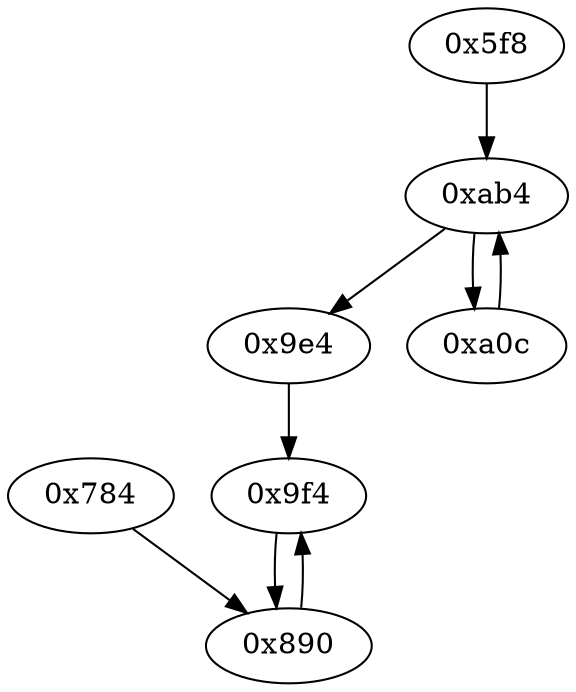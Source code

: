 strict digraph "" {
	graph ["edge"="{}",
		file="/Users/mark/Documents/deobfus-2019-ccs/ALL-CFG/small-programs/16b-1-1-1-0-dc-1-1-0/1528_recovered.dot",
		"graph"="{u'file': u'/Users/mark/Documents/deobfus-2019-ccs/ALL-CFG/small-programs/16b-1-1-1-0-dc-1-1-0/1528_recovered.dot'}",
		"node"="{u'opcode': u''}"
	];
	"0x9e4"	 [opcode="[u'ldrb', u'str', u'ldr', u'b']"];
	"0x9f4"	 [opcode="[u'ldr', u'ldr', u'mul', u'ldr', u'str', u'b']"];
	"0x9e4" -> "0x9f4";
	"0xab4"	 [opcode="[u'ldr', u'str', u'ldr', u'str', u'ldr', u'ldrb', u'strb', u'ldr', u'ldr', u'ldrb', u'cmp', u'mov', u'b']"];
	"0xab4" -> "0x9e4";
	"0xa0c"	 [opcode="[u'ldrb', u'ldr', u'rsb', u'sub', u'rsb', u'str', u'ldr', u'add', u'b']"];
	"0xab4" -> "0xa0c";
	"0x784"	 [opcode="[u'ldr', u'str', u'ldr', u'b']"];
	"0x890"	 [opcode="[u'ldr', u'mov', u'str', u'ldr', u'ldr', u'ldr', u'add', u'sub', u'sub', u'mul', u'mov', u'eor', u'and', u'ldr', u'mov', u'ldr', \
u'cmp', u'mov', u'teq', u'mov', u'mov', u'cmp', u'mov', u'mov', u'b']"];
	"0x784" -> "0x890";
	"0x890" -> "0x9f4";
	"0xa0c" -> "0xab4";
	"0x5f8"	 [opcode="[u'push', u'add', u'sub', u'str', u'ldr', u'mvn', u'ldr', u'rsb', u'mvn', u'mul', u'mov', u'mvn', u'ldr', u'orr', u'cmn', u'mov', \
u'mov', u'ldr', u'strb', u'cmp', u'mov', u'cmp', u'strb', u'ldr', u'ldr', u'mov', u'str', u'ldr', u'ldr', u'str', u'ldr', u'ldr', \
u'ldr', u'ldr', u'ldr', u'ldr', u'str', u'ldr', u'ldr', u'add', u'str', u'ldr', u'add', u'str', u'str', u'str', u'str', u'b']"];
	"0x5f8" -> "0xab4";
	"0x9f4" -> "0x890";
}
